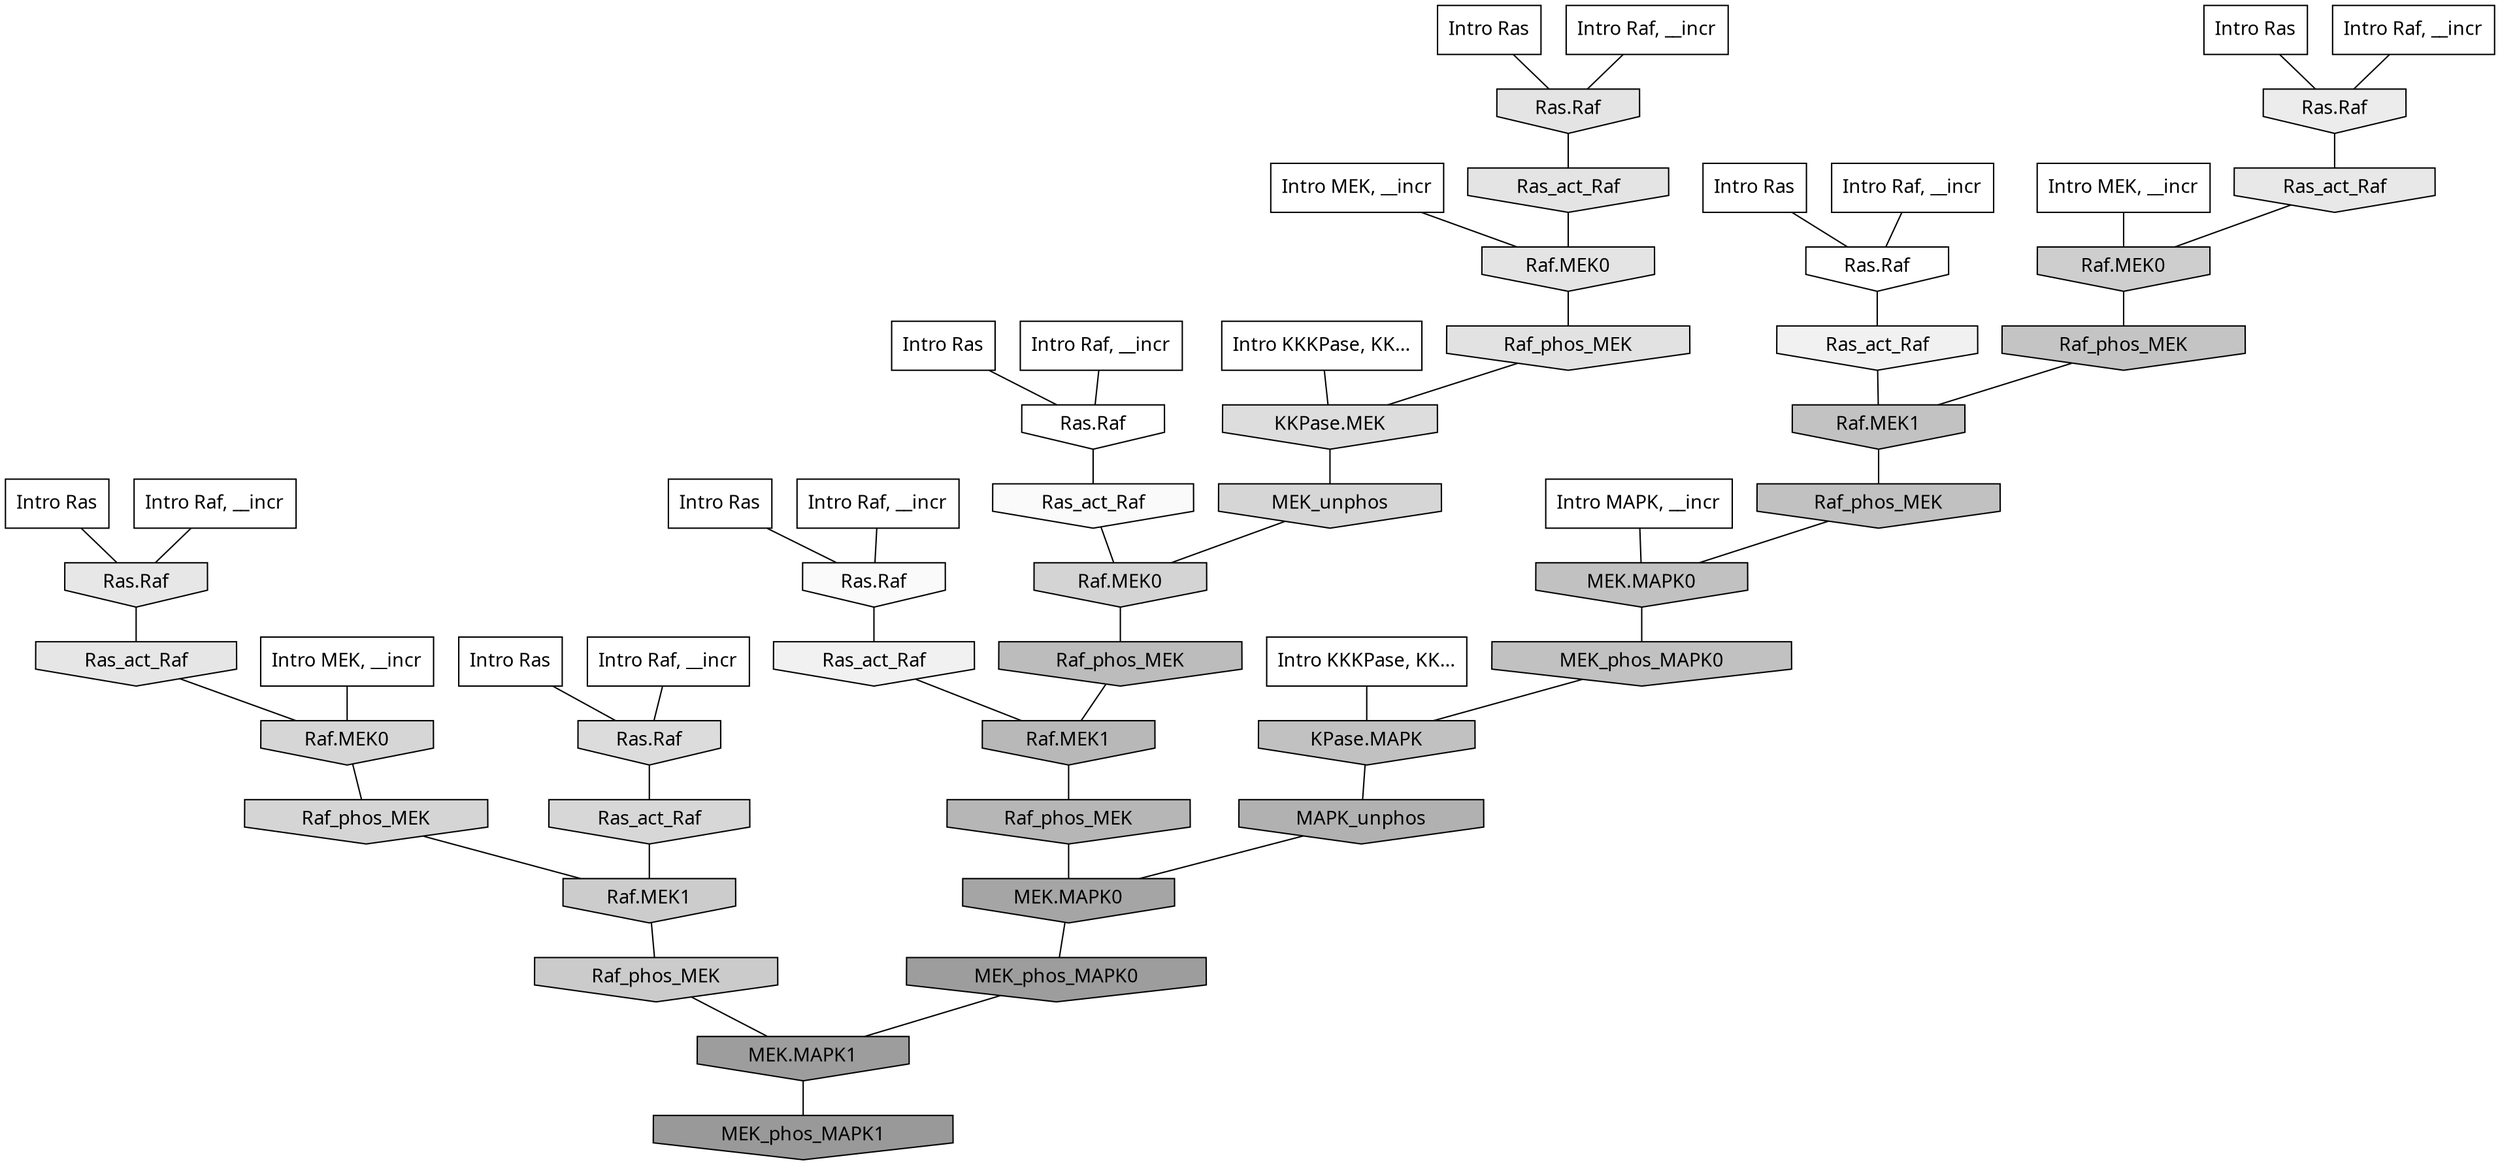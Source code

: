 digraph G{
  rankdir="TB";
  ranksep=0.30;
  node [fontname="CMU Serif"];
  edge [fontname="CMU Serif"];
  
  26 [label="Intro Ras", shape=rectangle, style=filled, fillcolor="0.000 0.000 1.000"]
  
  34 [label="Intro Ras", shape=rectangle, style=filled, fillcolor="0.000 0.000 1.000"]
  
  50 [label="Intro Ras", shape=rectangle, style=filled, fillcolor="0.000 0.000 1.000"]
  
  66 [label="Intro Ras", shape=rectangle, style=filled, fillcolor="0.000 0.000 1.000"]
  
  68 [label="Intro Ras", shape=rectangle, style=filled, fillcolor="0.000 0.000 1.000"]
  
  83 [label="Intro Ras", shape=rectangle, style=filled, fillcolor="0.000 0.000 1.000"]
  
  87 [label="Intro Ras", shape=rectangle, style=filled, fillcolor="0.000 0.000 1.000"]
  
  167 [label="Intro Raf, __incr", shape=rectangle, style=filled, fillcolor="0.000 0.000 1.000"]
  
  206 [label="Intro Raf, __incr", shape=rectangle, style=filled, fillcolor="0.000 0.000 1.000"]
  
  421 [label="Intro Raf, __incr", shape=rectangle, style=filled, fillcolor="0.000 0.000 1.000"]
  
  543 [label="Intro Raf, __incr", shape=rectangle, style=filled, fillcolor="0.000 0.000 1.000"]
  
  670 [label="Intro Raf, __incr", shape=rectangle, style=filled, fillcolor="0.000 0.000 1.000"]
  
  700 [label="Intro Raf, __incr", shape=rectangle, style=filled, fillcolor="0.000 0.000 1.000"]
  
  1007 [label="Intro Raf, __incr", shape=rectangle, style=filled, fillcolor="0.000 0.000 1.000"]
  
  1207 [label="Intro MEK, __incr", shape=rectangle, style=filled, fillcolor="0.000 0.000 1.000"]
  
  1483 [label="Intro MEK, __incr", shape=rectangle, style=filled, fillcolor="0.000 0.000 1.000"]
  
  1933 [label="Intro MEK, __incr", shape=rectangle, style=filled, fillcolor="0.000 0.000 1.000"]
  
  3052 [label="Intro MAPK, __incr", shape=rectangle, style=filled, fillcolor="0.000 0.000 1.000"]
  
  3130 [label="Intro KKKPase, KK...", shape=rectangle, style=filled, fillcolor="0.000 0.000 1.000"]
  
  3195 [label="Intro KKKPase, KK...", shape=rectangle, style=filled, fillcolor="0.000 0.000 1.000"]
  
  3232 [label="Ras.Raf", shape=invhouse, style=filled, fillcolor="0.000 0.000 1.000"]
  
  3282 [label="Ras.Raf", shape=invhouse, style=filled, fillcolor="0.000 0.000 1.000"]
  
  3434 [label="Ras.Raf", shape=invhouse, style=filled, fillcolor="0.000 0.000 0.980"]
  
  3476 [label="Ras_act_Raf", shape=invhouse, style=filled, fillcolor="0.000 0.000 0.977"]
  
  3793 [label="Ras_act_Raf", shape=invhouse, style=filled, fillcolor="0.000 0.000 0.945"]
  
  3836 [label="Ras_act_Raf", shape=invhouse, style=filled, fillcolor="0.000 0.000 0.942"]
  
  4131 [label="Ras.Raf", shape=invhouse, style=filled, fillcolor="0.000 0.000 0.925"]
  
  4396 [label="Ras_act_Raf", shape=invhouse, style=filled, fillcolor="0.000 0.000 0.908"]
  
  4439 [label="Ras.Raf", shape=invhouse, style=filled, fillcolor="0.000 0.000 0.906"]
  
  4505 [label="Ras_act_Raf", shape=invhouse, style=filled, fillcolor="0.000 0.000 0.902"]
  
  4664 [label="Ras.Raf", shape=invhouse, style=filled, fillcolor="0.000 0.000 0.893"]
  
  4705 [label="Ras_act_Raf", shape=invhouse, style=filled, fillcolor="0.000 0.000 0.891"]
  
  4707 [label="Raf.MEK0", shape=invhouse, style=filled, fillcolor="0.000 0.000 0.891"]
  
  4846 [label="Raf_phos_MEK", shape=invhouse, style=filled, fillcolor="0.000 0.000 0.883"]
  
  5139 [label="KKPase.MEK", shape=invhouse, style=filled, fillcolor="0.000 0.000 0.866"]
  
  5216 [label="Ras.Raf", shape=invhouse, style=filled, fillcolor="0.000 0.000 0.862"]
  
  5584 [label="Ras_act_Raf", shape=invhouse, style=filled, fillcolor="0.000 0.000 0.843"]
  
  5672 [label="Raf.MEK0", shape=invhouse, style=filled, fillcolor="0.000 0.000 0.839"]
  
  5689 [label="MEK_unphos", shape=invhouse, style=filled, fillcolor="0.000 0.000 0.837"]
  
  5770 [label="Raf_phos_MEK", shape=invhouse, style=filled, fillcolor="0.000 0.000 0.834"]
  
  5857 [label="Raf.MEK0", shape=invhouse, style=filled, fillcolor="0.000 0.000 0.830"]
  
  6446 [label="Raf.MEK0", shape=invhouse, style=filled, fillcolor="0.000 0.000 0.805"]
  
  6605 [label="Raf.MEK1", shape=invhouse, style=filled, fillcolor="0.000 0.000 0.799"]
  
  6725 [label="Raf_phos_MEK", shape=invhouse, style=filled, fillcolor="0.000 0.000 0.795"]
  
  7657 [label="Raf_phos_MEK", shape=invhouse, style=filled, fillcolor="0.000 0.000 0.768"]
  
  7944 [label="Raf.MEK1", shape=invhouse, style=filled, fillcolor="0.000 0.000 0.759"]
  
  8016 [label="Raf_phos_MEK", shape=invhouse, style=filled, fillcolor="0.000 0.000 0.757"]
  
  8018 [label="MEK.MAPK0", shape=invhouse, style=filled, fillcolor="0.000 0.000 0.757"]
  
  8163 [label="MEK_phos_MAPK0", shape=invhouse, style=filled, fillcolor="0.000 0.000 0.754"]
  
  8171 [label="KPase.MAPK", shape=invhouse, style=filled, fillcolor="0.000 0.000 0.754"]
  
  8798 [label="Raf_phos_MEK", shape=invhouse, style=filled, fillcolor="0.000 0.000 0.736"]
  
  9398 [label="Raf.MEK1", shape=invhouse, style=filled, fillcolor="0.000 0.000 0.722"]
  
  9932 [label="Raf_phos_MEK", shape=invhouse, style=filled, fillcolor="0.000 0.000 0.712"]
  
  10904 [label="MAPK_unphos", shape=invhouse, style=filled, fillcolor="0.000 0.000 0.693"]
  
  14082 [label="MEK.MAPK0", shape=invhouse, style=filled, fillcolor="0.000 0.000 0.646"]
  
  16151 [label="MEK_phos_MAPK0", shape=invhouse, style=filled, fillcolor="0.000 0.000 0.615"]
  
  16152 [label="MEK.MAPK1", shape=invhouse, style=filled, fillcolor="0.000 0.000 0.615"]
  
  16828 [label="MEK_phos_MAPK1", shape=invhouse, style=filled, fillcolor="0.000 0.000 0.600"]
  
  
  16152 -> 16828 [dir=none, color="0.000 0.000 0.000"] 
  16151 -> 16152 [dir=none, color="0.000 0.000 0.000"] 
  14082 -> 16151 [dir=none, color="0.000 0.000 0.000"] 
  10904 -> 14082 [dir=none, color="0.000 0.000 0.000"] 
  9932 -> 14082 [dir=none, color="0.000 0.000 0.000"] 
  9398 -> 9932 [dir=none, color="0.000 0.000 0.000"] 
  8798 -> 9398 [dir=none, color="0.000 0.000 0.000"] 
  8171 -> 10904 [dir=none, color="0.000 0.000 0.000"] 
  8163 -> 8171 [dir=none, color="0.000 0.000 0.000"] 
  8018 -> 8163 [dir=none, color="0.000 0.000 0.000"] 
  8016 -> 8018 [dir=none, color="0.000 0.000 0.000"] 
  7944 -> 8016 [dir=none, color="0.000 0.000 0.000"] 
  7657 -> 7944 [dir=none, color="0.000 0.000 0.000"] 
  6725 -> 16152 [dir=none, color="0.000 0.000 0.000"] 
  6605 -> 6725 [dir=none, color="0.000 0.000 0.000"] 
  6446 -> 7657 [dir=none, color="0.000 0.000 0.000"] 
  5857 -> 8798 [dir=none, color="0.000 0.000 0.000"] 
  5770 -> 6605 [dir=none, color="0.000 0.000 0.000"] 
  5689 -> 5857 [dir=none, color="0.000 0.000 0.000"] 
  5672 -> 5770 [dir=none, color="0.000 0.000 0.000"] 
  5584 -> 6605 [dir=none, color="0.000 0.000 0.000"] 
  5216 -> 5584 [dir=none, color="0.000 0.000 0.000"] 
  5139 -> 5689 [dir=none, color="0.000 0.000 0.000"] 
  4846 -> 5139 [dir=none, color="0.000 0.000 0.000"] 
  4707 -> 4846 [dir=none, color="0.000 0.000 0.000"] 
  4705 -> 4707 [dir=none, color="0.000 0.000 0.000"] 
  4664 -> 4705 [dir=none, color="0.000 0.000 0.000"] 
  4505 -> 5672 [dir=none, color="0.000 0.000 0.000"] 
  4439 -> 4505 [dir=none, color="0.000 0.000 0.000"] 
  4396 -> 6446 [dir=none, color="0.000 0.000 0.000"] 
  4131 -> 4396 [dir=none, color="0.000 0.000 0.000"] 
  3836 -> 9398 [dir=none, color="0.000 0.000 0.000"] 
  3793 -> 7944 [dir=none, color="0.000 0.000 0.000"] 
  3476 -> 5857 [dir=none, color="0.000 0.000 0.000"] 
  3434 -> 3836 [dir=none, color="0.000 0.000 0.000"] 
  3282 -> 3793 [dir=none, color="0.000 0.000 0.000"] 
  3232 -> 3476 [dir=none, color="0.000 0.000 0.000"] 
  3195 -> 5139 [dir=none, color="0.000 0.000 0.000"] 
  3130 -> 8171 [dir=none, color="0.000 0.000 0.000"] 
  3052 -> 8018 [dir=none, color="0.000 0.000 0.000"] 
  1933 -> 4707 [dir=none, color="0.000 0.000 0.000"] 
  1483 -> 6446 [dir=none, color="0.000 0.000 0.000"] 
  1207 -> 5672 [dir=none, color="0.000 0.000 0.000"] 
  1007 -> 3282 [dir=none, color="0.000 0.000 0.000"] 
  700 -> 3232 [dir=none, color="0.000 0.000 0.000"] 
  670 -> 4131 [dir=none, color="0.000 0.000 0.000"] 
  543 -> 5216 [dir=none, color="0.000 0.000 0.000"] 
  421 -> 4439 [dir=none, color="0.000 0.000 0.000"] 
  206 -> 3434 [dir=none, color="0.000 0.000 0.000"] 
  167 -> 4664 [dir=none, color="0.000 0.000 0.000"] 
  87 -> 4439 [dir=none, color="0.000 0.000 0.000"] 
  83 -> 5216 [dir=none, color="0.000 0.000 0.000"] 
  68 -> 3232 [dir=none, color="0.000 0.000 0.000"] 
  66 -> 4664 [dir=none, color="0.000 0.000 0.000"] 
  50 -> 4131 [dir=none, color="0.000 0.000 0.000"] 
  34 -> 3282 [dir=none, color="0.000 0.000 0.000"] 
  26 -> 3434 [dir=none, color="0.000 0.000 0.000"] 
  
  }
